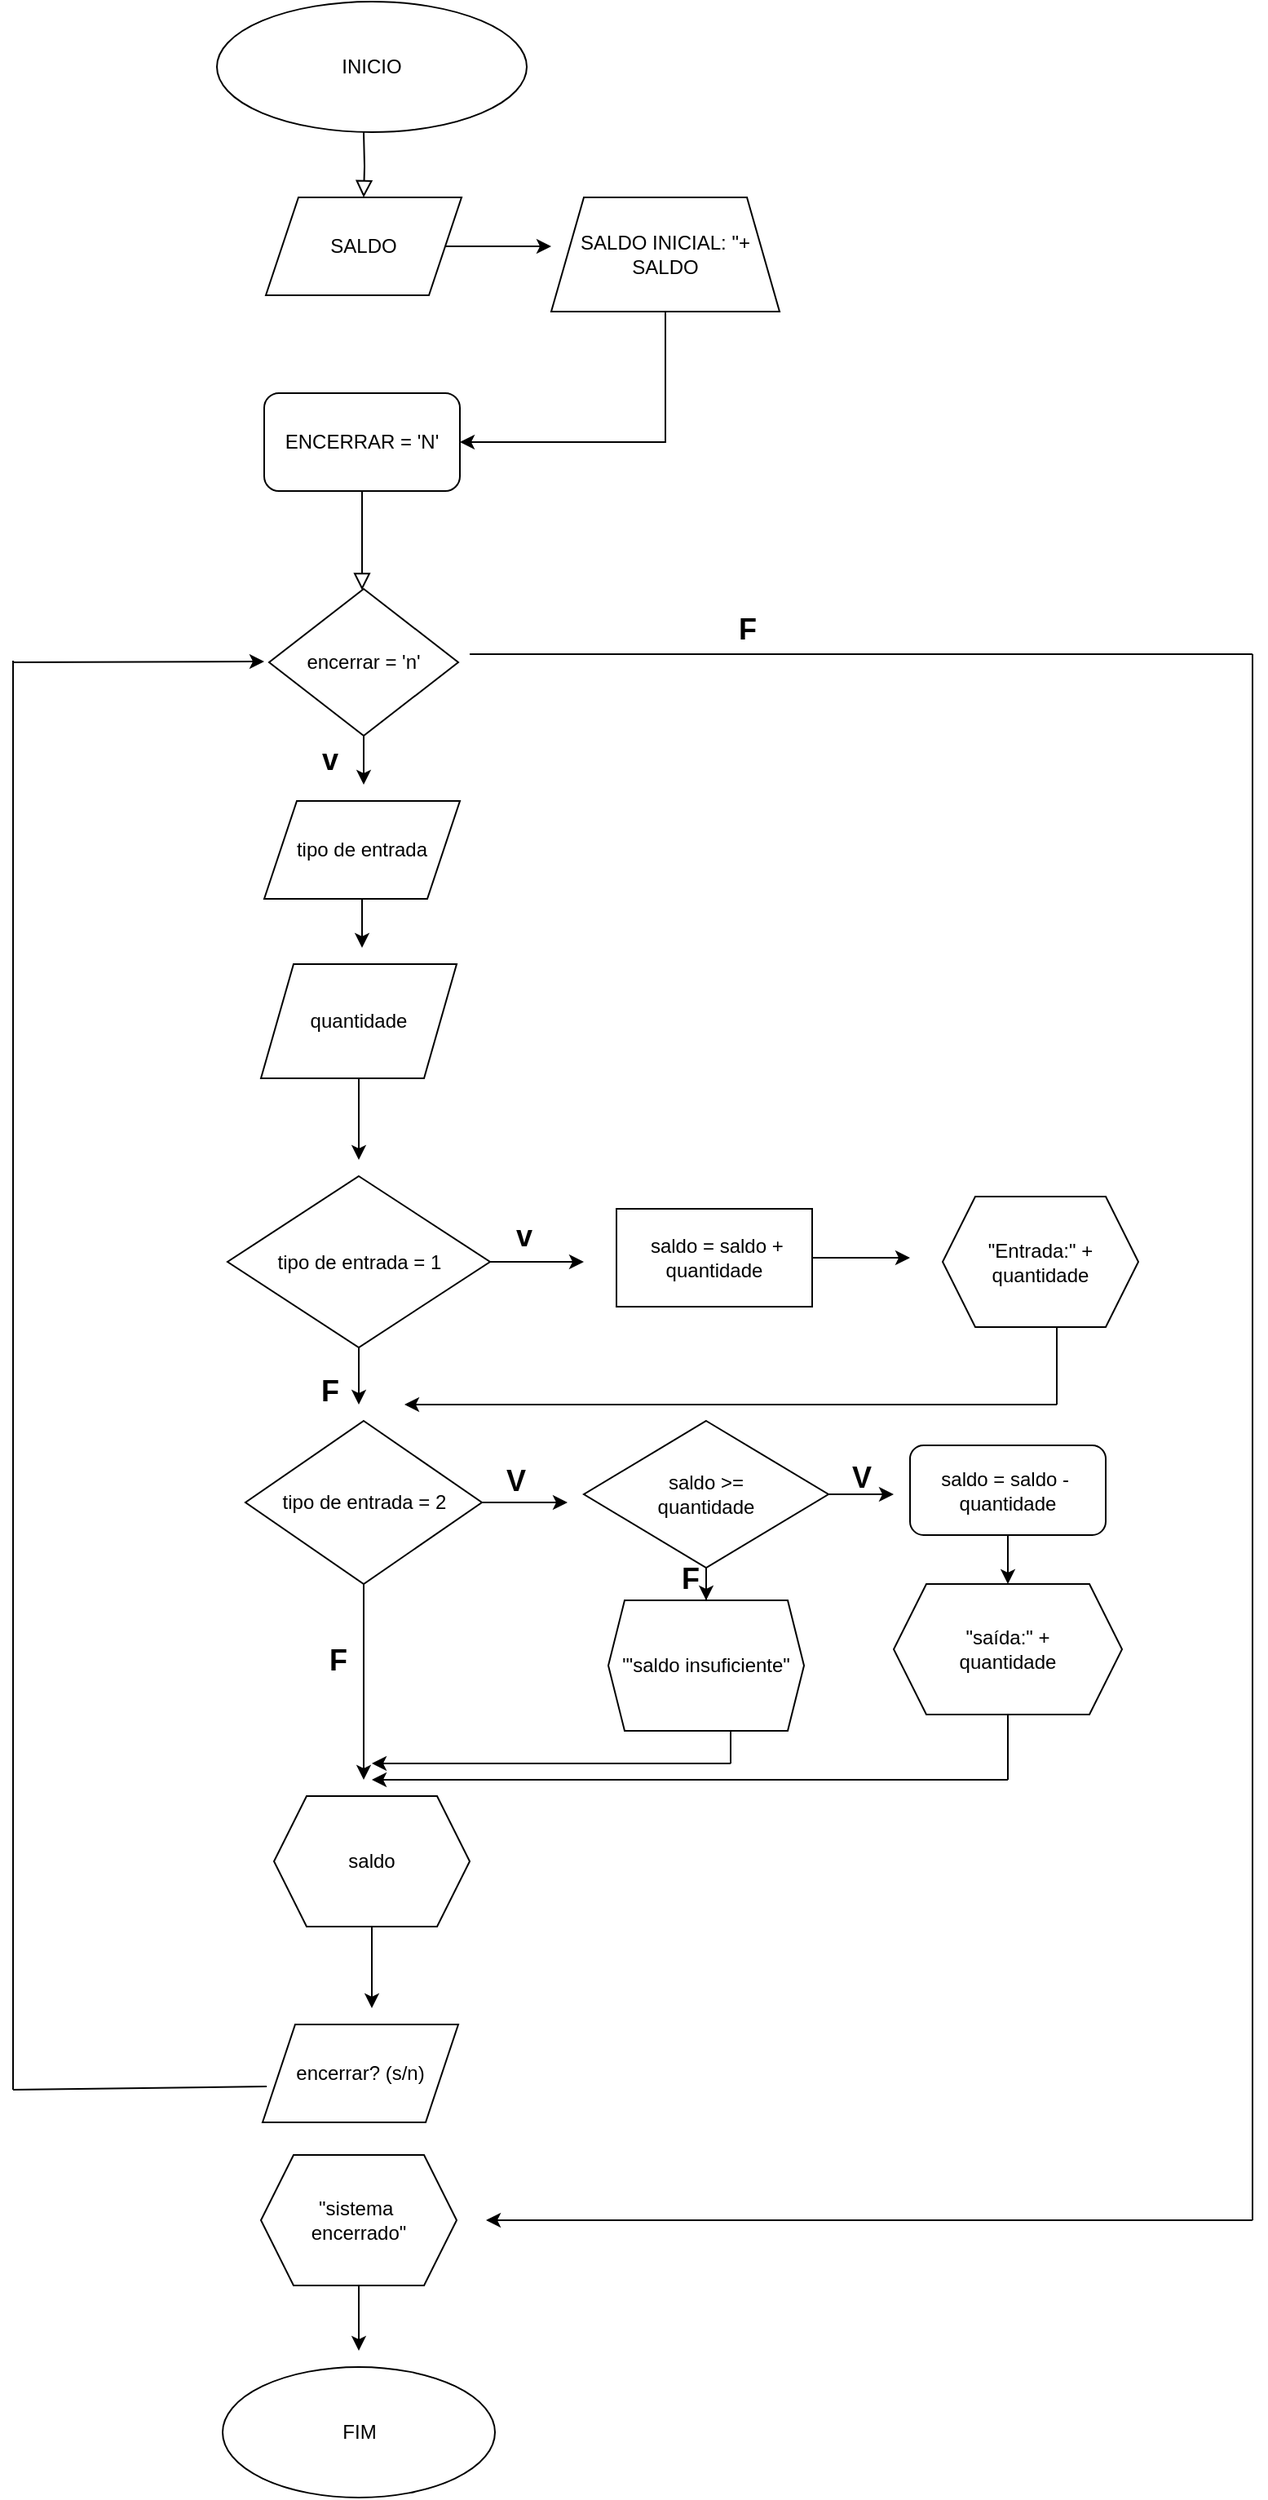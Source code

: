 <mxfile version="21.6.5" type="github">
  <diagram id="C5RBs43oDa-KdzZeNtuy" name="Page-1">
    <mxGraphModel dx="880" dy="1647" grid="1" gridSize="10" guides="1" tooltips="1" connect="1" arrows="1" fold="1" page="1" pageScale="1" pageWidth="827" pageHeight="1169" math="0" shadow="0">
      <root>
        <mxCell id="WIyWlLk6GJQsqaUBKTNV-0" />
        <mxCell id="WIyWlLk6GJQsqaUBKTNV-1" parent="WIyWlLk6GJQsqaUBKTNV-0" />
        <mxCell id="QWWySNFE1kLV3shPsF9k-15" value="&lt;font style=&quot;vertical-align: inherit;&quot;&gt;&lt;font style=&quot;vertical-align: inherit;&quot;&gt;FIM&lt;/font&gt;&lt;/font&gt;" style="ellipse;whiteSpace=wrap;html=1;" vertex="1" parent="WIyWlLk6GJQsqaUBKTNV-1">
          <mxGeometry x="328.5" y="290" width="167" height="80" as="geometry" />
        </mxCell>
        <mxCell id="QWWySNFE1kLV3shPsF9k-17" value="&lt;font style=&quot;vertical-align: inherit;&quot;&gt;&lt;font style=&quot;vertical-align: inherit;&quot;&gt;INICIO&lt;/font&gt;&lt;/font&gt;" style="ellipse;whiteSpace=wrap;html=1;" vertex="1" parent="WIyWlLk6GJQsqaUBKTNV-1">
          <mxGeometry x="325" y="-1160" width="190" height="80" as="geometry" />
        </mxCell>
        <mxCell id="QWWySNFE1kLV3shPsF9k-19" value="" style="rounded=0;html=1;jettySize=auto;orthogonalLoop=1;fontSize=11;endArrow=block;endFill=0;endSize=8;strokeWidth=1;shadow=0;labelBackgroundColor=none;edgeStyle=orthogonalEdgeStyle;" edge="1" parent="WIyWlLk6GJQsqaUBKTNV-1" target="QWWySNFE1kLV3shPsF9k-18">
          <mxGeometry relative="1" as="geometry">
            <mxPoint x="415" y="-1080" as="sourcePoint" />
            <mxPoint x="395" y="140" as="targetPoint" />
          </mxGeometry>
        </mxCell>
        <mxCell id="QWWySNFE1kLV3shPsF9k-56" style="edgeStyle=orthogonalEdgeStyle;rounded=0;orthogonalLoop=1;jettySize=auto;html=1;" edge="1" parent="WIyWlLk6GJQsqaUBKTNV-1" source="QWWySNFE1kLV3shPsF9k-18">
          <mxGeometry relative="1" as="geometry">
            <mxPoint x="530" y="-1010" as="targetPoint" />
          </mxGeometry>
        </mxCell>
        <mxCell id="QWWySNFE1kLV3shPsF9k-18" value="&lt;font style=&quot;vertical-align: inherit;&quot;&gt;&lt;font style=&quot;vertical-align: inherit;&quot;&gt;SALDO&lt;/font&gt;&lt;/font&gt;" style="shape=parallelogram;perimeter=parallelogramPerimeter;whiteSpace=wrap;html=1;fixedSize=1;" vertex="1" parent="WIyWlLk6GJQsqaUBKTNV-1">
          <mxGeometry x="355" y="-1040" width="120" height="60" as="geometry" />
        </mxCell>
        <mxCell id="QWWySNFE1kLV3shPsF9k-26" style="edgeStyle=orthogonalEdgeStyle;rounded=0;orthogonalLoop=1;jettySize=auto;html=1;exitX=0.5;exitY=1;exitDx=0;exitDy=0;entryX=1;entryY=0.5;entryDx=0;entryDy=0;" edge="1" parent="WIyWlLk6GJQsqaUBKTNV-1" source="QWWySNFE1kLV3shPsF9k-22" target="QWWySNFE1kLV3shPsF9k-23">
          <mxGeometry relative="1" as="geometry" />
        </mxCell>
        <mxCell id="QWWySNFE1kLV3shPsF9k-22" value="SALDO INICIAL: &quot;+&lt;br&gt;SALDO" style="shape=trapezoid;perimeter=trapezoidPerimeter;whiteSpace=wrap;html=1;fixedSize=1;" vertex="1" parent="WIyWlLk6GJQsqaUBKTNV-1">
          <mxGeometry x="530" y="-1040" width="140" height="70" as="geometry" />
        </mxCell>
        <mxCell id="QWWySNFE1kLV3shPsF9k-23" value="ENCERRAR = &#39;N&#39;" style="rounded=1;whiteSpace=wrap;html=1;" vertex="1" parent="WIyWlLk6GJQsqaUBKTNV-1">
          <mxGeometry x="354" y="-920" width="120" height="60" as="geometry" />
        </mxCell>
        <mxCell id="QWWySNFE1kLV3shPsF9k-86" style="edgeStyle=orthogonalEdgeStyle;rounded=0;orthogonalLoop=1;jettySize=auto;html=1;" edge="1" parent="WIyWlLk6GJQsqaUBKTNV-1" source="QWWySNFE1kLV3shPsF9k-33">
          <mxGeometry relative="1" as="geometry">
            <mxPoint x="550" y="-387.5" as="targetPoint" />
          </mxGeometry>
        </mxCell>
        <mxCell id="QWWySNFE1kLV3shPsF9k-88" style="edgeStyle=orthogonalEdgeStyle;rounded=0;orthogonalLoop=1;jettySize=auto;html=1;" edge="1" parent="WIyWlLk6GJQsqaUBKTNV-1" source="QWWySNFE1kLV3shPsF9k-33">
          <mxGeometry relative="1" as="geometry">
            <mxPoint x="412" y="-300" as="targetPoint" />
          </mxGeometry>
        </mxCell>
        <mxCell id="QWWySNFE1kLV3shPsF9k-33" value="tipo de entrada = 1" style="rhombus;whiteSpace=wrap;html=1;" vertex="1" parent="WIyWlLk6GJQsqaUBKTNV-1">
          <mxGeometry x="331.5" y="-440" width="161" height="105" as="geometry" />
        </mxCell>
        <mxCell id="QWWySNFE1kLV3shPsF9k-87" style="edgeStyle=orthogonalEdgeStyle;rounded=0;orthogonalLoop=1;jettySize=auto;html=1;" edge="1" parent="WIyWlLk6GJQsqaUBKTNV-1" source="QWWySNFE1kLV3shPsF9k-34">
          <mxGeometry relative="1" as="geometry">
            <mxPoint x="750" y="-390" as="targetPoint" />
          </mxGeometry>
        </mxCell>
        <mxCell id="QWWySNFE1kLV3shPsF9k-34" value="&amp;nbsp;saldo = saldo + quantidade" style="rounded=0;whiteSpace=wrap;html=1;" vertex="1" parent="WIyWlLk6GJQsqaUBKTNV-1">
          <mxGeometry x="570" y="-420" width="120" height="60" as="geometry" />
        </mxCell>
        <mxCell id="QWWySNFE1kLV3shPsF9k-35" value="&quot;Entrada:&quot; +&lt;br&gt;quantidade" style="shape=hexagon;perimeter=hexagonPerimeter2;whiteSpace=wrap;html=1;fixedSize=1;" vertex="1" parent="WIyWlLk6GJQsqaUBKTNV-1">
          <mxGeometry x="770" y="-427.5" width="120" height="80" as="geometry" />
        </mxCell>
        <mxCell id="QWWySNFE1kLV3shPsF9k-91" style="edgeStyle=orthogonalEdgeStyle;rounded=0;orthogonalLoop=1;jettySize=auto;html=1;" edge="1" parent="WIyWlLk6GJQsqaUBKTNV-1" source="QWWySNFE1kLV3shPsF9k-36">
          <mxGeometry relative="1" as="geometry">
            <mxPoint x="540" y="-240" as="targetPoint" />
          </mxGeometry>
        </mxCell>
        <mxCell id="QWWySNFE1kLV3shPsF9k-93" style="edgeStyle=orthogonalEdgeStyle;rounded=0;orthogonalLoop=1;jettySize=auto;html=1;" edge="1" parent="WIyWlLk6GJQsqaUBKTNV-1" source="QWWySNFE1kLV3shPsF9k-36">
          <mxGeometry relative="1" as="geometry">
            <mxPoint x="415" y="-70" as="targetPoint" />
          </mxGeometry>
        </mxCell>
        <mxCell id="QWWySNFE1kLV3shPsF9k-36" value="tipo de entrada = 2" style="rhombus;whiteSpace=wrap;html=1;" vertex="1" parent="WIyWlLk6GJQsqaUBKTNV-1">
          <mxGeometry x="342.5" y="-290" width="145" height="100" as="geometry" />
        </mxCell>
        <mxCell id="QWWySNFE1kLV3shPsF9k-92" style="edgeStyle=orthogonalEdgeStyle;rounded=0;orthogonalLoop=1;jettySize=auto;html=1;" edge="1" parent="WIyWlLk6GJQsqaUBKTNV-1" source="QWWySNFE1kLV3shPsF9k-43">
          <mxGeometry relative="1" as="geometry">
            <mxPoint x="740" y="-245" as="targetPoint" />
          </mxGeometry>
        </mxCell>
        <mxCell id="QWWySNFE1kLV3shPsF9k-100" style="edgeStyle=orthogonalEdgeStyle;rounded=0;orthogonalLoop=1;jettySize=auto;html=1;" edge="1" parent="WIyWlLk6GJQsqaUBKTNV-1" source="QWWySNFE1kLV3shPsF9k-43" target="QWWySNFE1kLV3shPsF9k-45">
          <mxGeometry relative="1" as="geometry" />
        </mxCell>
        <mxCell id="QWWySNFE1kLV3shPsF9k-43" value="saldo &amp;gt;=&lt;br&gt;quantidade" style="rhombus;whiteSpace=wrap;html=1;" vertex="1" parent="WIyWlLk6GJQsqaUBKTNV-1">
          <mxGeometry x="550" y="-290" width="150" height="90" as="geometry" />
        </mxCell>
        <mxCell id="QWWySNFE1kLV3shPsF9k-101" style="edgeStyle=orthogonalEdgeStyle;rounded=0;orthogonalLoop=1;jettySize=auto;html=1;entryX=0.5;entryY=0;entryDx=0;entryDy=0;" edge="1" parent="WIyWlLk6GJQsqaUBKTNV-1" source="QWWySNFE1kLV3shPsF9k-44" target="QWWySNFE1kLV3shPsF9k-46">
          <mxGeometry relative="1" as="geometry" />
        </mxCell>
        <mxCell id="QWWySNFE1kLV3shPsF9k-44" value="saldo = saldo -&amp;nbsp;&lt;br&gt;quantidade" style="rounded=1;whiteSpace=wrap;html=1;" vertex="1" parent="WIyWlLk6GJQsqaUBKTNV-1">
          <mxGeometry x="750" y="-275" width="120" height="55" as="geometry" />
        </mxCell>
        <mxCell id="QWWySNFE1kLV3shPsF9k-45" value="&quot;&#39;saldo insuficiente&quot;" style="shape=hexagon;perimeter=hexagonPerimeter2;whiteSpace=wrap;html=1;fixedSize=1;size=10;" vertex="1" parent="WIyWlLk6GJQsqaUBKTNV-1">
          <mxGeometry x="565" y="-180" width="120" height="80" as="geometry" />
        </mxCell>
        <mxCell id="QWWySNFE1kLV3shPsF9k-46" value="&quot;saída:&quot; +&lt;br&gt;quantidade" style="shape=hexagon;perimeter=hexagonPerimeter2;whiteSpace=wrap;html=1;fixedSize=1;" vertex="1" parent="WIyWlLk6GJQsqaUBKTNV-1">
          <mxGeometry x="740" y="-190" width="140" height="80" as="geometry" />
        </mxCell>
        <mxCell id="QWWySNFE1kLV3shPsF9k-105" style="edgeStyle=orthogonalEdgeStyle;rounded=0;orthogonalLoop=1;jettySize=auto;html=1;" edge="1" parent="WIyWlLk6GJQsqaUBKTNV-1" source="QWWySNFE1kLV3shPsF9k-47">
          <mxGeometry relative="1" as="geometry">
            <mxPoint x="420" y="70" as="targetPoint" />
          </mxGeometry>
        </mxCell>
        <mxCell id="QWWySNFE1kLV3shPsF9k-47" value="saldo" style="shape=hexagon;perimeter=hexagonPerimeter2;whiteSpace=wrap;html=1;fixedSize=1;" vertex="1" parent="WIyWlLk6GJQsqaUBKTNV-1">
          <mxGeometry x="360" y="-60" width="120" height="80" as="geometry" />
        </mxCell>
        <mxCell id="QWWySNFE1kLV3shPsF9k-49" value="encerrar? (s/n)" style="shape=parallelogram;perimeter=parallelogramPerimeter;whiteSpace=wrap;html=1;fixedSize=1;" vertex="1" parent="WIyWlLk6GJQsqaUBKTNV-1">
          <mxGeometry x="353" y="80" width="120" height="60" as="geometry" />
        </mxCell>
        <mxCell id="QWWySNFE1kLV3shPsF9k-106" style="edgeStyle=orthogonalEdgeStyle;rounded=0;orthogonalLoop=1;jettySize=auto;html=1;" edge="1" parent="WIyWlLk6GJQsqaUBKTNV-1" source="QWWySNFE1kLV3shPsF9k-51">
          <mxGeometry relative="1" as="geometry">
            <mxPoint x="412" y="280" as="targetPoint" />
          </mxGeometry>
        </mxCell>
        <mxCell id="QWWySNFE1kLV3shPsF9k-51" value="&quot;sistema&amp;nbsp;&lt;br&gt;encerrado&quot;" style="shape=hexagon;perimeter=hexagonPerimeter2;whiteSpace=wrap;html=1;fixedSize=1;" vertex="1" parent="WIyWlLk6GJQsqaUBKTNV-1">
          <mxGeometry x="352" y="160" width="120" height="80" as="geometry" />
        </mxCell>
        <mxCell id="QWWySNFE1kLV3shPsF9k-57" value="" style="rounded=0;html=1;jettySize=auto;orthogonalLoop=1;fontSize=11;endArrow=block;endFill=0;endSize=8;strokeWidth=1;shadow=0;labelBackgroundColor=none;edgeStyle=orthogonalEdgeStyle;" edge="1" parent="WIyWlLk6GJQsqaUBKTNV-1" target="QWWySNFE1kLV3shPsF9k-27">
          <mxGeometry relative="1" as="geometry">
            <mxPoint x="434" y="-860" as="sourcePoint" />
            <mxPoint x="415" y="140" as="targetPoint" />
            <Array as="points">
              <mxPoint x="414" y="-860" />
            </Array>
          </mxGeometry>
        </mxCell>
        <mxCell id="QWWySNFE1kLV3shPsF9k-79" style="edgeStyle=orthogonalEdgeStyle;rounded=0;orthogonalLoop=1;jettySize=auto;html=1;exitX=0.5;exitY=1;exitDx=0;exitDy=0;" edge="1" parent="WIyWlLk6GJQsqaUBKTNV-1" source="QWWySNFE1kLV3shPsF9k-27">
          <mxGeometry relative="1" as="geometry">
            <mxPoint x="415" y="-680" as="targetPoint" />
          </mxGeometry>
        </mxCell>
        <mxCell id="QWWySNFE1kLV3shPsF9k-27" value="encerrar = &#39;n&#39;" style="rhombus;whiteSpace=wrap;html=1;" vertex="1" parent="WIyWlLk6GJQsqaUBKTNV-1">
          <mxGeometry x="357" y="-800" width="116" height="90" as="geometry" />
        </mxCell>
        <mxCell id="QWWySNFE1kLV3shPsF9k-60" style="edgeStyle=orthogonalEdgeStyle;rounded=0;orthogonalLoop=1;jettySize=auto;html=1;exitX=0.5;exitY=1;exitDx=0;exitDy=0;" edge="1" parent="WIyWlLk6GJQsqaUBKTNV-1" source="QWWySNFE1kLV3shPsF9k-28">
          <mxGeometry relative="1" as="geometry">
            <mxPoint x="414" y="-580" as="targetPoint" />
          </mxGeometry>
        </mxCell>
        <mxCell id="QWWySNFE1kLV3shPsF9k-28" value="tipo de entrada" style="shape=parallelogram;perimeter=parallelogramPerimeter;whiteSpace=wrap;html=1;fixedSize=1;" vertex="1" parent="WIyWlLk6GJQsqaUBKTNV-1">
          <mxGeometry x="354" y="-670" width="120" height="60" as="geometry" />
        </mxCell>
        <mxCell id="QWWySNFE1kLV3shPsF9k-85" style="edgeStyle=orthogonalEdgeStyle;rounded=0;orthogonalLoop=1;jettySize=auto;html=1;" edge="1" parent="WIyWlLk6GJQsqaUBKTNV-1" source="QWWySNFE1kLV3shPsF9k-29">
          <mxGeometry relative="1" as="geometry">
            <mxPoint x="412" y="-450" as="targetPoint" />
          </mxGeometry>
        </mxCell>
        <mxCell id="QWWySNFE1kLV3shPsF9k-29" value="quantidade" style="shape=parallelogram;perimeter=parallelogramPerimeter;whiteSpace=wrap;html=1;fixedSize=1;" vertex="1" parent="WIyWlLk6GJQsqaUBKTNV-1">
          <mxGeometry x="352" y="-570" width="120" height="70" as="geometry" />
        </mxCell>
        <mxCell id="QWWySNFE1kLV3shPsF9k-71" value="" style="endArrow=none;html=1;rounded=0;" edge="1" parent="WIyWlLk6GJQsqaUBKTNV-1">
          <mxGeometry width="50" height="50" relative="1" as="geometry">
            <mxPoint x="960" y="200" as="sourcePoint" />
            <mxPoint x="960" y="-760" as="targetPoint" />
          </mxGeometry>
        </mxCell>
        <mxCell id="QWWySNFE1kLV3shPsF9k-73" value="" style="endArrow=none;html=1;rounded=0;" edge="1" parent="WIyWlLk6GJQsqaUBKTNV-1">
          <mxGeometry width="50" height="50" relative="1" as="geometry">
            <mxPoint x="480" y="-760" as="sourcePoint" />
            <mxPoint x="960" y="-760" as="targetPoint" />
          </mxGeometry>
        </mxCell>
        <mxCell id="QWWySNFE1kLV3shPsF9k-74" value="" style="endArrow=classic;html=1;rounded=0;" edge="1" parent="WIyWlLk6GJQsqaUBKTNV-1">
          <mxGeometry width="50" height="50" relative="1" as="geometry">
            <mxPoint x="960" y="200" as="sourcePoint" />
            <mxPoint x="490" y="200" as="targetPoint" />
          </mxGeometry>
        </mxCell>
        <mxCell id="QWWySNFE1kLV3shPsF9k-75" value="" style="endArrow=none;html=1;rounded=0;exitX=0.021;exitY=0.633;exitDx=0;exitDy=0;exitPerimeter=0;" edge="1" parent="WIyWlLk6GJQsqaUBKTNV-1" source="QWWySNFE1kLV3shPsF9k-49">
          <mxGeometry width="50" height="50" relative="1" as="geometry">
            <mxPoint x="330" y="80" as="sourcePoint" />
            <mxPoint x="200" y="120" as="targetPoint" />
          </mxGeometry>
        </mxCell>
        <mxCell id="QWWySNFE1kLV3shPsF9k-76" value="" style="endArrow=none;html=1;rounded=0;" edge="1" parent="WIyWlLk6GJQsqaUBKTNV-1">
          <mxGeometry width="50" height="50" relative="1" as="geometry">
            <mxPoint x="200" y="-756" as="sourcePoint" />
            <mxPoint x="200" y="120" as="targetPoint" />
            <Array as="points" />
          </mxGeometry>
        </mxCell>
        <mxCell id="QWWySNFE1kLV3shPsF9k-77" value="" style="endArrow=classic;html=1;rounded=0;" edge="1" parent="WIyWlLk6GJQsqaUBKTNV-1">
          <mxGeometry width="50" height="50" relative="1" as="geometry">
            <mxPoint x="200" y="-755" as="sourcePoint" />
            <mxPoint x="354" y="-755.5" as="targetPoint" />
          </mxGeometry>
        </mxCell>
        <mxCell id="QWWySNFE1kLV3shPsF9k-78" value="&lt;h1&gt;&lt;font style=&quot;font-size: 18px;&quot;&gt;F&lt;/font&gt;&lt;/h1&gt;" style="text;html=1;align=center;verticalAlign=middle;resizable=0;points=[];autosize=1;strokeColor=none;fillColor=none;" vertex="1" parent="WIyWlLk6GJQsqaUBKTNV-1">
          <mxGeometry x="635" y="-812" width="30" height="70" as="geometry" />
        </mxCell>
        <mxCell id="QWWySNFE1kLV3shPsF9k-89" value="" style="endArrow=none;html=1;rounded=0;" edge="1" parent="WIyWlLk6GJQsqaUBKTNV-1">
          <mxGeometry width="50" height="50" relative="1" as="geometry">
            <mxPoint x="840" y="-300" as="sourcePoint" />
            <mxPoint x="840" y="-347.5" as="targetPoint" />
          </mxGeometry>
        </mxCell>
        <mxCell id="QWWySNFE1kLV3shPsF9k-90" value="" style="endArrow=classic;html=1;rounded=0;" edge="1" parent="WIyWlLk6GJQsqaUBKTNV-1">
          <mxGeometry width="50" height="50" relative="1" as="geometry">
            <mxPoint x="840" y="-300" as="sourcePoint" />
            <mxPoint x="440" y="-300" as="targetPoint" />
          </mxGeometry>
        </mxCell>
        <mxCell id="QWWySNFE1kLV3shPsF9k-97" value="" style="endArrow=classic;html=1;rounded=0;" edge="1" parent="WIyWlLk6GJQsqaUBKTNV-1">
          <mxGeometry width="50" height="50" relative="1" as="geometry">
            <mxPoint x="640" y="-80" as="sourcePoint" />
            <mxPoint x="420" y="-80" as="targetPoint" />
          </mxGeometry>
        </mxCell>
        <mxCell id="QWWySNFE1kLV3shPsF9k-99" value="" style="endArrow=none;html=1;rounded=0;" edge="1" parent="WIyWlLk6GJQsqaUBKTNV-1">
          <mxGeometry width="50" height="50" relative="1" as="geometry">
            <mxPoint x="640" y="-90" as="sourcePoint" />
            <mxPoint x="640" y="-100" as="targetPoint" />
            <Array as="points">
              <mxPoint x="640" y="-80" />
              <mxPoint x="640" y="-90" />
            </Array>
          </mxGeometry>
        </mxCell>
        <mxCell id="QWWySNFE1kLV3shPsF9k-102" value="" style="endArrow=classic;html=1;rounded=0;" edge="1" parent="WIyWlLk6GJQsqaUBKTNV-1">
          <mxGeometry width="50" height="50" relative="1" as="geometry">
            <mxPoint x="810" y="-70" as="sourcePoint" />
            <mxPoint x="420" y="-70" as="targetPoint" />
          </mxGeometry>
        </mxCell>
        <mxCell id="QWWySNFE1kLV3shPsF9k-104" value="" style="endArrow=none;html=1;rounded=0;entryX=0.5;entryY=1;entryDx=0;entryDy=0;" edge="1" parent="WIyWlLk6GJQsqaUBKTNV-1" target="QWWySNFE1kLV3shPsF9k-46">
          <mxGeometry width="50" height="50" relative="1" as="geometry">
            <mxPoint x="810" y="-70" as="sourcePoint" />
            <mxPoint x="560" y="-210" as="targetPoint" />
          </mxGeometry>
        </mxCell>
        <mxCell id="QWWySNFE1kLV3shPsF9k-107" value="&lt;h1&gt;&lt;font style=&quot;font-size: 18px;&quot;&gt;v&lt;/font&gt;&lt;/h1&gt;" style="text;html=1;align=center;verticalAlign=middle;resizable=0;points=[];autosize=1;strokeColor=none;fillColor=none;" vertex="1" parent="WIyWlLk6GJQsqaUBKTNV-1">
          <mxGeometry x="379" y="-732" width="30" height="70" as="geometry" />
        </mxCell>
        <mxCell id="QWWySNFE1kLV3shPsF9k-109" value="&lt;h1&gt;&lt;font style=&quot;font-size: 18px;&quot;&gt;v&lt;/font&gt;&lt;/h1&gt;" style="text;html=1;align=center;verticalAlign=middle;resizable=0;points=[];autosize=1;strokeColor=none;fillColor=none;" vertex="1" parent="WIyWlLk6GJQsqaUBKTNV-1">
          <mxGeometry x="497.5" y="-440" width="30" height="70" as="geometry" />
        </mxCell>
        <mxCell id="QWWySNFE1kLV3shPsF9k-110" value="&lt;h1&gt;&lt;font style=&quot;font-size: 18px;&quot;&gt;F&lt;/font&gt;&lt;/h1&gt;" style="text;html=1;align=center;verticalAlign=middle;resizable=0;points=[];autosize=1;strokeColor=none;fillColor=none;" vertex="1" parent="WIyWlLk6GJQsqaUBKTNV-1">
          <mxGeometry x="379" y="-345" width="30" height="70" as="geometry" />
        </mxCell>
        <mxCell id="QWWySNFE1kLV3shPsF9k-111" value="&lt;h1&gt;&lt;font style=&quot;font-size: 18px;&quot;&gt;V&lt;/font&gt;&lt;/h1&gt;" style="text;html=1;align=center;verticalAlign=middle;resizable=0;points=[];autosize=1;strokeColor=none;fillColor=none;" vertex="1" parent="WIyWlLk6GJQsqaUBKTNV-1">
          <mxGeometry x="487.5" y="-290" width="40" height="70" as="geometry" />
        </mxCell>
        <mxCell id="QWWySNFE1kLV3shPsF9k-112" value="&lt;h1&gt;&lt;font style=&quot;font-size: 18px;&quot;&gt;V&lt;/font&gt;&lt;/h1&gt;" style="text;html=1;align=center;verticalAlign=middle;resizable=0;points=[];autosize=1;strokeColor=none;fillColor=none;" vertex="1" parent="WIyWlLk6GJQsqaUBKTNV-1">
          <mxGeometry x="700" y="-292" width="40" height="70" as="geometry" />
        </mxCell>
        <mxCell id="QWWySNFE1kLV3shPsF9k-114" value="&lt;h1&gt;&lt;font style=&quot;font-size: 18px;&quot;&gt;F&lt;/font&gt;&lt;/h1&gt;" style="text;html=1;align=center;verticalAlign=middle;resizable=0;points=[];autosize=1;strokeColor=none;fillColor=none;" vertex="1" parent="WIyWlLk6GJQsqaUBKTNV-1">
          <mxGeometry x="600" y="-230" width="30" height="70" as="geometry" />
        </mxCell>
        <mxCell id="QWWySNFE1kLV3shPsF9k-115" value="&lt;h1&gt;&lt;font style=&quot;font-size: 18px;&quot;&gt;F&lt;/font&gt;&lt;/h1&gt;" style="text;html=1;align=center;verticalAlign=middle;resizable=0;points=[];autosize=1;strokeColor=none;fillColor=none;" vertex="1" parent="WIyWlLk6GJQsqaUBKTNV-1">
          <mxGeometry x="384" y="-180" width="30" height="70" as="geometry" />
        </mxCell>
      </root>
    </mxGraphModel>
  </diagram>
</mxfile>
